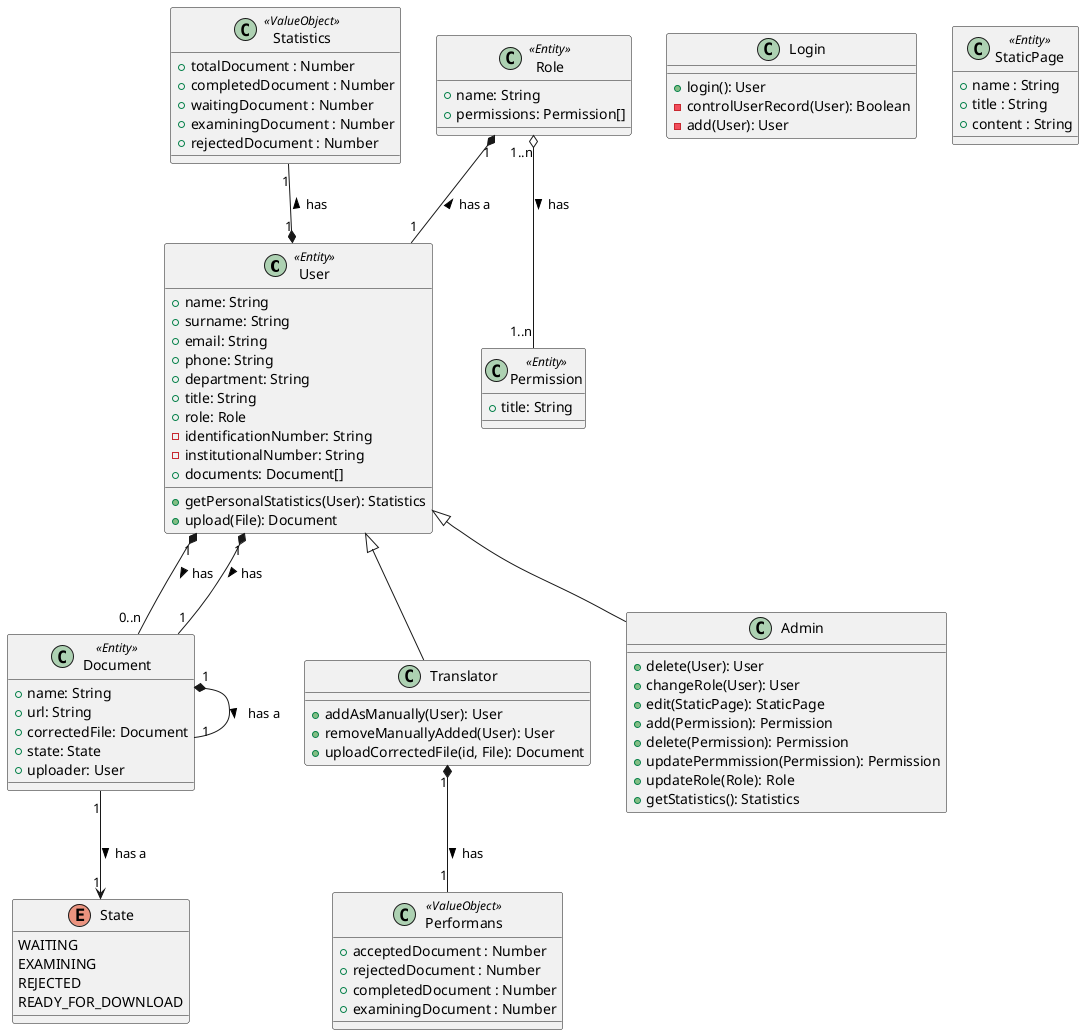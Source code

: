 @startuml APP

class User <<Entity>> {
  + name: String
  + surname: String
  + email: String
  + phone: String
  + department: String
  + title: String
  + role: Role
  - identificationNumber: String
  - institutionalNumber: String
  + documents: Document[]
  + getPersonalStatistics(User): Statistics
  + upload(File): Document
}

class Login {
  + login(): User
  - controlUserRecord(User): Boolean
  - add(User): User
}

class Translator {
  + addAsManually(User): User
  + removeManuallyAdded(User): User
  + uploadCorrectedFile(id, File): Document
}

class Admin {
  + delete(User): User
  + changeRole(User): User
  + edit(StaticPage): StaticPage
  + add(Permission): Permission
  + delete(Permission): Permission
  + updatePermmission(Permission): Permission
  + updateRole(Role): Role
  + getStatistics(): Statistics
}

class Statistics <<ValueObject>> {
  + totalDocument : Number
  + completedDocument : Number
  + waitingDocument : Number
  + examiningDocument : Number
  + rejectedDocument : Number
}

class Performans <<ValueObject>> {
  + acceptedDocument : Number
  + rejectedDocument : Number
  + completedDocument : Number
  + examiningDocument : Number
}

class StaticPage <<Entity>> {
  + name : String
  + title : String
  + content : String
}

class Document <<Entity>> {
  + name: String
  + url: String
  + correctedFile: Document
  + state: State
  + uploader: User
}

class Role <<Entity>> {
  + name: String
  + permissions: Permission[]
}

class Permission <<Entity>> {
  + title: String
}

enum State {
  WAITING
  EXAMINING
  REJECTED
  READY_FOR_DOWNLOAD
}


Translator -up-|> User
Admin -up-|> User
User "1" *-- "0..n" Document : has >
User "1" *-up- "1" Document : has >
Document "1" --> "1" State : has a >
Document "1" *-- "1" Document : has a >
Role "1" *-- "1" User : has a <
Role "1..n" o-- "1..n" Permission : has >
User "1" *-up- "1" Statistics : has >
Translator "1" *-- "1" Performans : has >


@enduml
